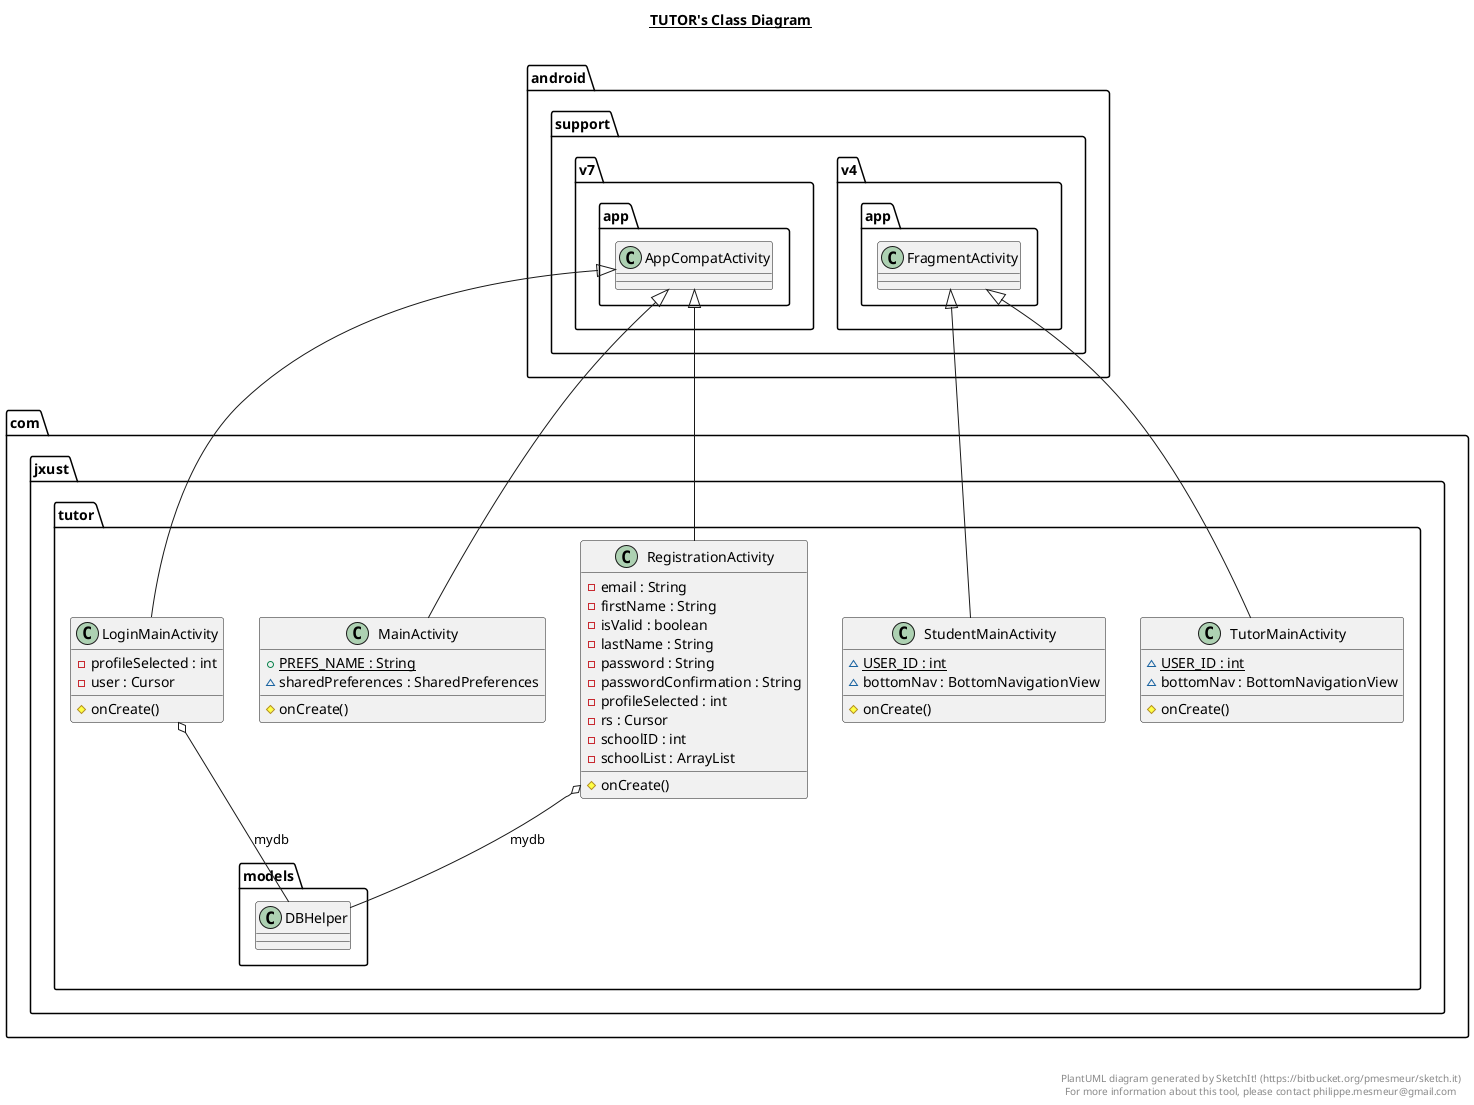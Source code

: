 @startuml

title __TUTOR's Class Diagram__\n

  namespace com.jxust.tutor {
    class com.jxust.tutor.LoginMainActivity {
        - profileSelected : int
        - user : Cursor
        # onCreate()
    }
  }
  

  namespace com.jxust.tutor {
    class com.jxust.tutor.MainActivity {
        {static} + PREFS_NAME : String
        ~ sharedPreferences : SharedPreferences
        # onCreate()
    }
  }
  

  namespace com.jxust.tutor {
    class com.jxust.tutor.RegistrationActivity {
        - email : String
        - firstName : String
        - isValid : boolean
        - lastName : String
        - password : String
        - passwordConfirmation : String
        - profileSelected : int
        - rs : Cursor
        - schoolID : int
        - schoolList : ArrayList
        # onCreate()
    }
  }
  

  namespace com.jxust.tutor {
    class com.jxust.tutor.StudentMainActivity {
        {static} ~ USER_ID : int
        ~ bottomNav : BottomNavigationView
        # onCreate()
    }
  }
  

  namespace com.jxust.tutor {
    class com.jxust.tutor.TutorMainActivity {
        {static} ~ USER_ID : int
        ~ bottomNav : BottomNavigationView
        # onCreate()
    }
  }
  

  com.jxust.tutor.LoginMainActivity -up-|> android.support.v7.app.AppCompatActivity
  com.jxust.tutor.LoginMainActivity o-- com.jxust.tutor.models.DBHelper : mydb
  com.jxust.tutor.MainActivity -up-|> android.support.v7.app.AppCompatActivity
  com.jxust.tutor.RegistrationActivity -up-|> android.support.v7.app.AppCompatActivity
  com.jxust.tutor.RegistrationActivity o-- com.jxust.tutor.models.DBHelper : mydb
  com.jxust.tutor.StudentMainActivity -up-|> android.support.v4.app.FragmentActivity
  com.jxust.tutor.TutorMainActivity -up-|> android.support.v4.app.FragmentActivity


right footer


PlantUML diagram generated by SketchIt! (https://bitbucket.org/pmesmeur/sketch.it)
For more information about this tool, please contact philippe.mesmeur@gmail.com
endfooter

@enduml

